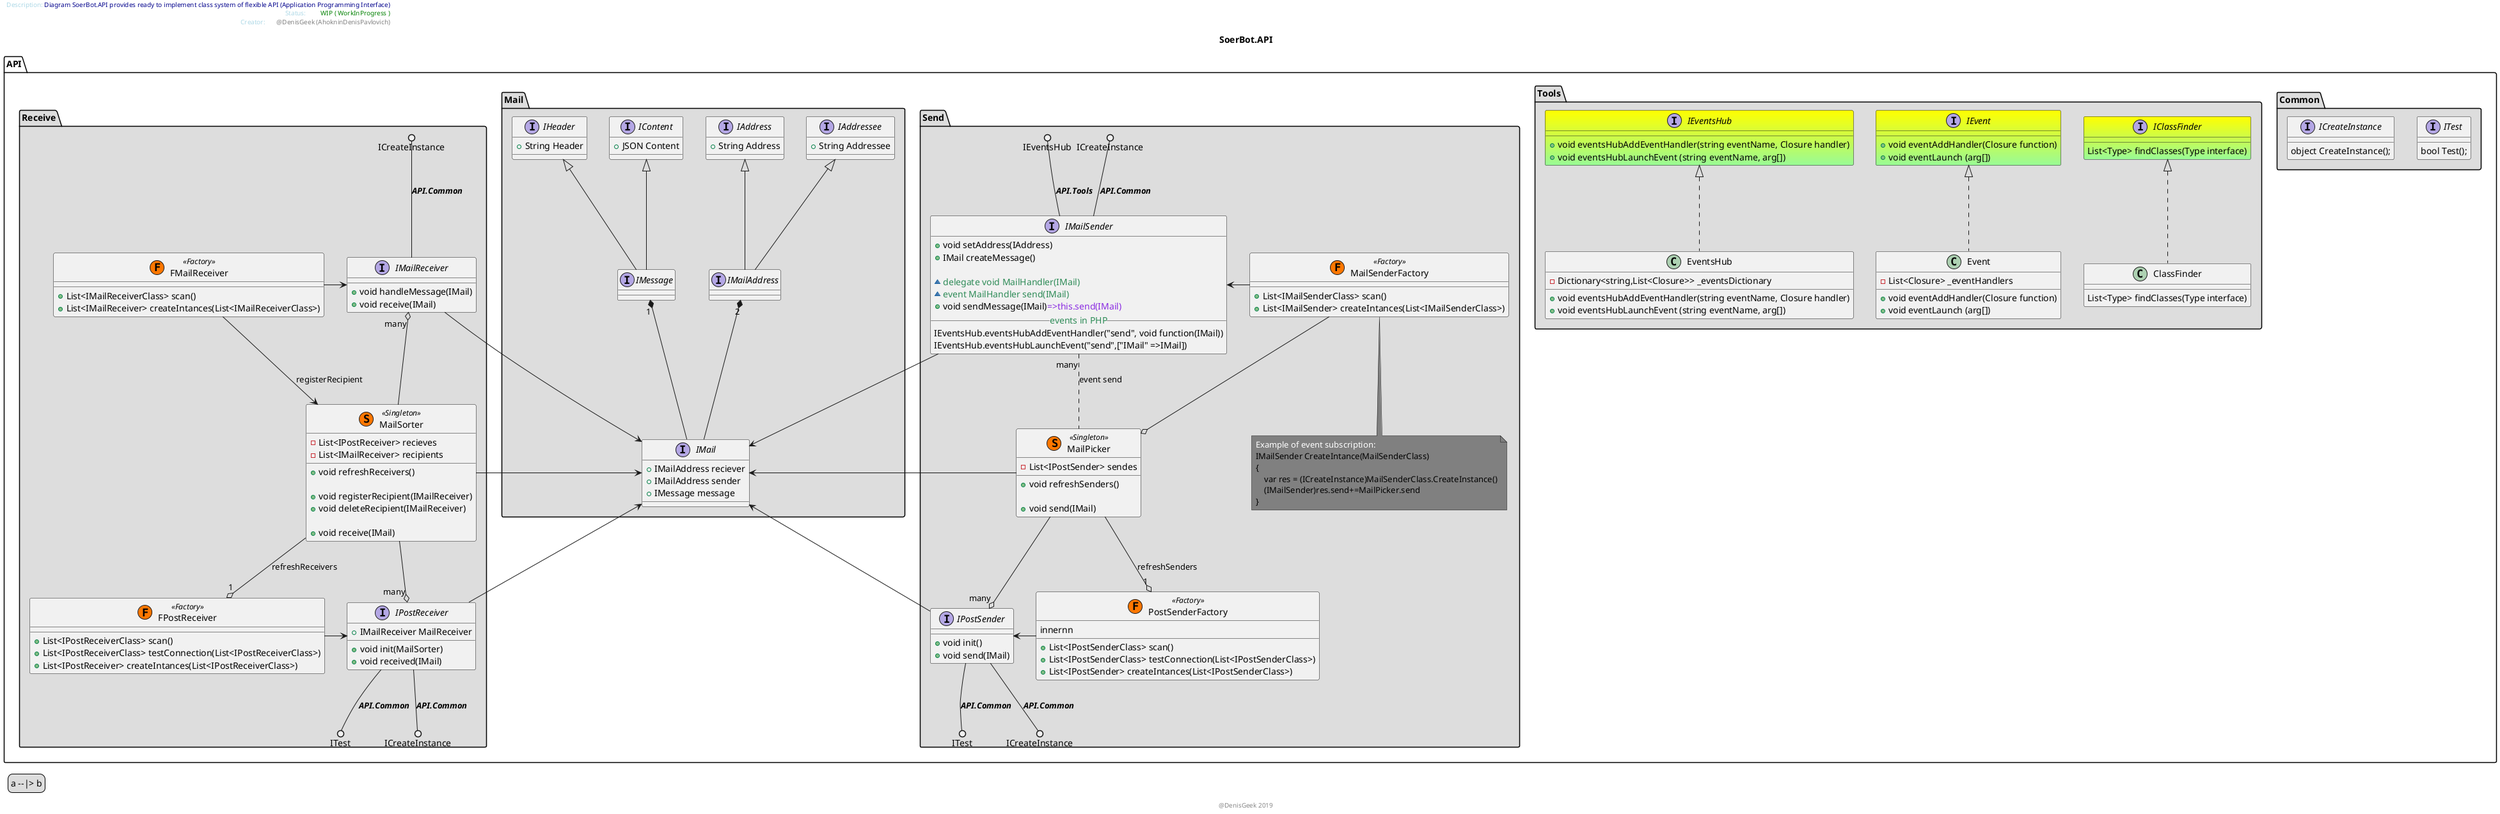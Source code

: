 @startuml
' icons: http://plantuml.com/ru/stdlib

' // picture scale
scale 1 

' // to change graphic modifiers to symbol
' skinparam classAttributeIconSize 0
title SoerBot.API

left header
<font color=lightblue>    Description:</font> <font color=darkBlue>Diagram SoerBot.API provides ready to implement class system of flexible API (Application Programming Interface)</font>
<font color=lightblue>    Status:        </font> <font color=green>WIP ( WorkInProgress )</font>
<font color=lightblue>    Creator:      </font> <font color=grey>@DenisGeek (AhokninDenisPavlovich)</font>
endheader

center footer @DenisGeek 2019

legend left
  a --|> b
endlegend

namespace API.Common #DDDDDD {

    interface ITest
    {
        bool Test();
    }
    interface ICreateInstance
    {
        object CreateInstance();
    }

    ' interface IMailHandler
    ' {
    ' }
    ' interface IPostHandler
    ' {
    ' }

    ' ITest --|> IPostHandler 
    ' ICreateInstance  --|> IPostHandler
    ' ICreateInstance <|-- IMailHandler

}

namespace API.Tools #DDDDDD {
    ' delegate 
    interface IClassFinder #yellow-PaleGreen
    {
        List<Type> findClasses(Type interface)
    }
    class ClassFinder
    {
        List<Type> findClasses(Type interface)
    }
    IClassFinder<|..ClassFinder

    interface IEvent #yellow-PaleGreen
    {
        + void eventAddHandler(Closure function)
        + void eventLaunch (arg[])
    }
    class Event
    {
        - List<Closure> _eventHandlers
        + void eventAddHandler(Closure function)
        + void eventLaunch (arg[])
    }
    IEvent<|..Event

    interface IEventsHub #yellow-PaleGreen
    {
        + void eventsHubAddEventHandler(string eventName, Closure handler)
        + void eventsHubLaunchEvent (string eventName, arg[])
    }
    class EventsHub
    {
        - Dictionary<string,List<Closure>> _eventsDictionary
        + void eventsHubAddEventHandler(string eventName, Closure handler)
        + void eventsHubLaunchEvent (string eventName, arg[])
    }
    IEventsHub<|..EventsHub

    ' class InstanceCreator
    ' {
    '     List<Type> findClasses(Type interface)
    ' }

    ' interface IMailHandler
    ' {
    ' }
    ' IMailHandler <|-- IMailReceiver
    ' IMailHandler <|-- IMailSender
    ' interface IPostHandler
    ' {
    ' }
    ' IPostReceiver --|> IPostHandler 
    ' IPostSender  --|> IPostHandler

}

namespace API.Mail #DDDDDD {
    IMailAddress "2" *-- IMail
    IMessage "1" *-- IMail

    IContent <|-- IMessage
    IHeader <|-- IMessage
    IAddressee <|-- IMailAddress
    IAddress <|-- IMailAddress

    interface IAddress
    {
        + String Address 
    }
    interface IAddressee
    {
        + String Addressee
    } 

    interface IMailAddress
    {
    }

    interface IHeader
    {
        + String Header 
    }
    interface IContent
    {
        + JSON Content
    }
    interface IMessage
    {
    }
    interface IMail
    {
        + IMailAddress reciever
        + IMailAddress sender
        + IMessage message
    }
}

namespace API.Send #DDDDDD {
    interface IMailSender
    {
        + void setAddress(IAddress)
        + IMail createMessage()

        ~ <color:SeaGreen>delegate void MailHandler(IMail)</color>
        ~ <color:SeaGreen>event MailHandler send(IMail)</color>
        + void sendMessage(IMail)<color:BlueViolet>=>this.send(IMail)</color>
        __<color:SeaGreen>events in PHP__
        IEventsHub.eventsHubAddEventHandler("send", void function(IMail))
        IEventsHub.eventsHubLaunchEvent("send",["IMail" =>IMail])
    }
    class MailPicker << (S,#FF7700) Singleton >>
    {
        - List<IPostSender> sendes
        + void refreshSenders()

        + void send(IMail)
    }
    interface IPostSender
    {
        + void init()
        + void send(IMail)
    }
    class MailSenderFactory << (F,#FF7700) Factory >>
    {
        + List<IMailSenderClass> scan()
        + List<IMailSender> createIntances(List<IMailSenderClass>)
    }
    note bottom of MailSenderFactory #grey
        <color:white>Example of event subscription:</color>
        IMailSender CreateIntance(MailSenderClass)
        {
            var res = (ICreateInstance)MailSenderClass.CreateInstance()
            (IMailSender)res.send+=MailPicker.send
        }
    end note
    class PostSenderFactory << (F,#FF7700) Factory >>
    {
        innernn
        + List<IPostSenderClass> scan()
        + List<IPostSenderClass> testConnection(List<IPostSenderClass>)
        + List<IPostSender> createIntances(List<IPostSenderClass>)
    }
    ' MailHendler<--IMailSender
    MailSenderFactory --o MailPicker
    MailSenderFactory -> IMailSender
    ICreateInstance ()-- IMailSender :<b><i>API.Common
    IEventsHub ()-- IMailSender :<b><i>API.Tools
    IMailSender --> API.Mail.IMail
    IMailSender "many" .. MailPicker :event send
    MailPicker --> API.Mail.IMail
    MailPicker --o "1" PostSenderFactory :refreshSenders
    MailPicker --o "many" IPostSender
    API.Mail.IMail <-- IPostSender
    IPostSender <- PostSenderFactory
    IPostSender --() ITest :<b><i>API.Common
    IPostSender --() ICreateInstance:<b><i>API.Common
}
' class Outgoing << (↓,#FF7700) Stream >>
' API.Send.IPostSender--> Outgoing

namespace API.Receive #DDDDDD {
    interface IMailReceiver
    {
        + void handleMessage(IMail)
        + void receive(IMail)
    }
    class MailSorter << (S,#FF7700) Singleton >>
    {
        - List<IPostReceiver> recieves
        - List<IMailReceiver> recipients
        + void refreshReceivers()
 
        + void registerRecipient(IMailReceiver)
        + void deleteRecipient(IMailReceiver)

       + void receive(IMail)
    }
    interface IPostReceiver
    {
        + IMailReceiver MailReceiver
        + void init(MailSorter)
        + void received(IMail)
    }
    class FMailReceiver << (F,#FF7700) Factory >>
    {
        + List<IMailReceiverClass> scan()
        + List<IMailReceiver> createIntances(List<IMailReceiverClass>)
    }
    class FPostReceiver << (F,#FF7700) Factory >>
    {
        + List<IPostReceiverClass> scan()
        + List<IPostReceiverClass> testConnection(List<IPostReceiverClass>)
        + List<IPostReceiver> createIntances(List<IPostReceiverClass>)
    }
    FMailReceiver --> MailSorter : registerRecipient
    ICreateInstance ()-- IMailReceiver :<b><i>API.Common
    IMailReceiver <- FMailReceiver
    IMailReceiver --> API.Mail.IMail
    IMailReceiver "many" o-- MailSorter
    MailSorter --> API.Mail.IMail
    MailSorter --o "1" FPostReceiver : refreshReceivers
    MailSorter --o "many" IPostReceiver
    API.Mail.IMail <-- IPostReceiver
    IPostReceiver <- FPostReceiver
    IPostReceiver --() ITest :<b><i>API.Common
    IPostReceiver --() ICreateInstance:<b><i>API.Common    
}
' class Incoming << (↑,#FF7700) Stream >>
' API.Receive.IPostReceiver--> Incoming









@enduml